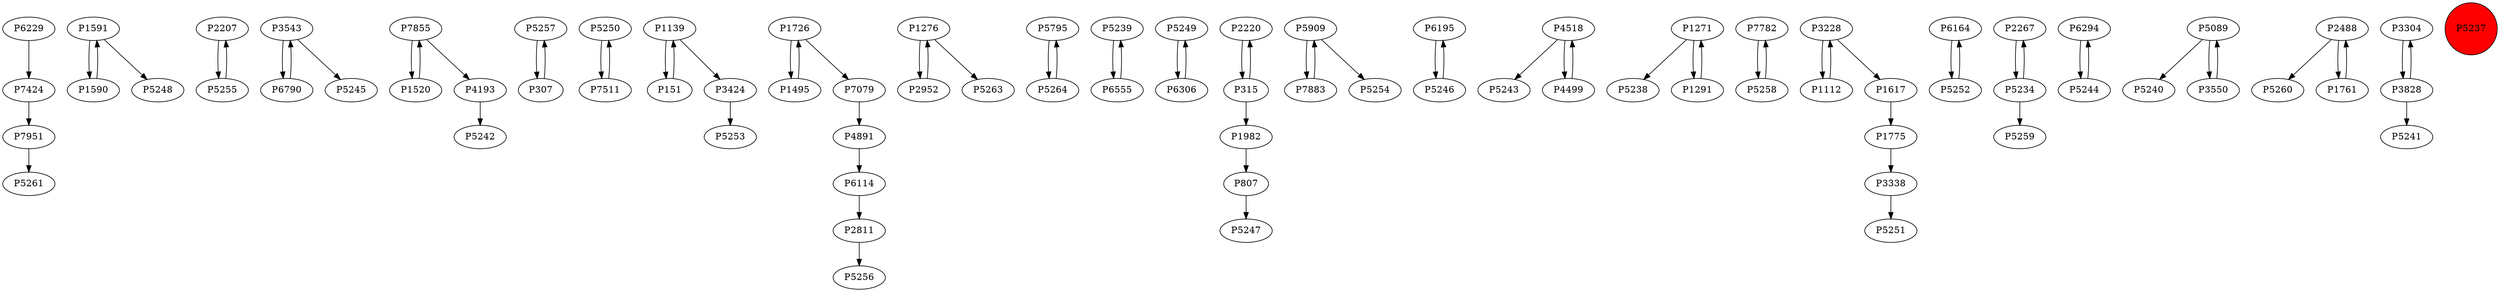 digraph {
	P7951 -> P5261
	P1591 -> P1590
	P2207 -> P5255
	P3543 -> P6790
	P4193 -> P5242
	P5257 -> P307
	P1590 -> P1591
	P5250 -> P7511
	P6790 -> P3543
	P1139 -> P151
	P1726 -> P1495
	P1276 -> P2952
	P5795 -> P5264
	P5239 -> P6555
	P5249 -> P6306
	P2220 -> P315
	P5909 -> P7883
	P1139 -> P3424
	P6195 -> P5246
	P4518 -> P5243
	P7883 -> P5909
	P1495 -> P1726
	P315 -> P2220
	P1271 -> P5238
	P5246 -> P6195
	P1520 -> P7855
	P2952 -> P1276
	P7782 -> P5258
	P1617 -> P1775
	P1591 -> P5248
	P6164 -> P5252
	P5252 -> P6164
	P1982 -> P807
	P2267 -> P5234
	P4499 -> P4518
	P1276 -> P5263
	P1271 -> P1291
	P7855 -> P1520
	P6306 -> P5249
	P7424 -> P7951
	P6294 -> P5244
	P6555 -> P5239
	P5089 -> P5240
	P1775 -> P3338
	P2488 -> P5260
	P4891 -> P6114
	P5244 -> P6294
	P5258 -> P7782
	P3550 -> P5089
	P5909 -> P5254
	P807 -> P5247
	P5089 -> P3550
	P1112 -> P3228
	P3228 -> P1112
	P2488 -> P1761
	P7079 -> P4891
	P151 -> P1139
	P3543 -> P5245
	P6229 -> P7424
	P2811 -> P5256
	P3304 -> P3828
	P1291 -> P1271
	P7855 -> P4193
	P3228 -> P1617
	P5264 -> P5795
	P5234 -> P2267
	P3828 -> P5241
	P3338 -> P5251
	P6114 -> P2811
	P4518 -> P4499
	P5255 -> P2207
	P3828 -> P3304
	P7511 -> P5250
	P1726 -> P7079
	P1761 -> P2488
	P315 -> P1982
	P307 -> P5257
	P5234 -> P5259
	P3424 -> P5253
	P5237 [shape=circle]
	P5237 [style=filled]
	P5237 [fillcolor=red]
}